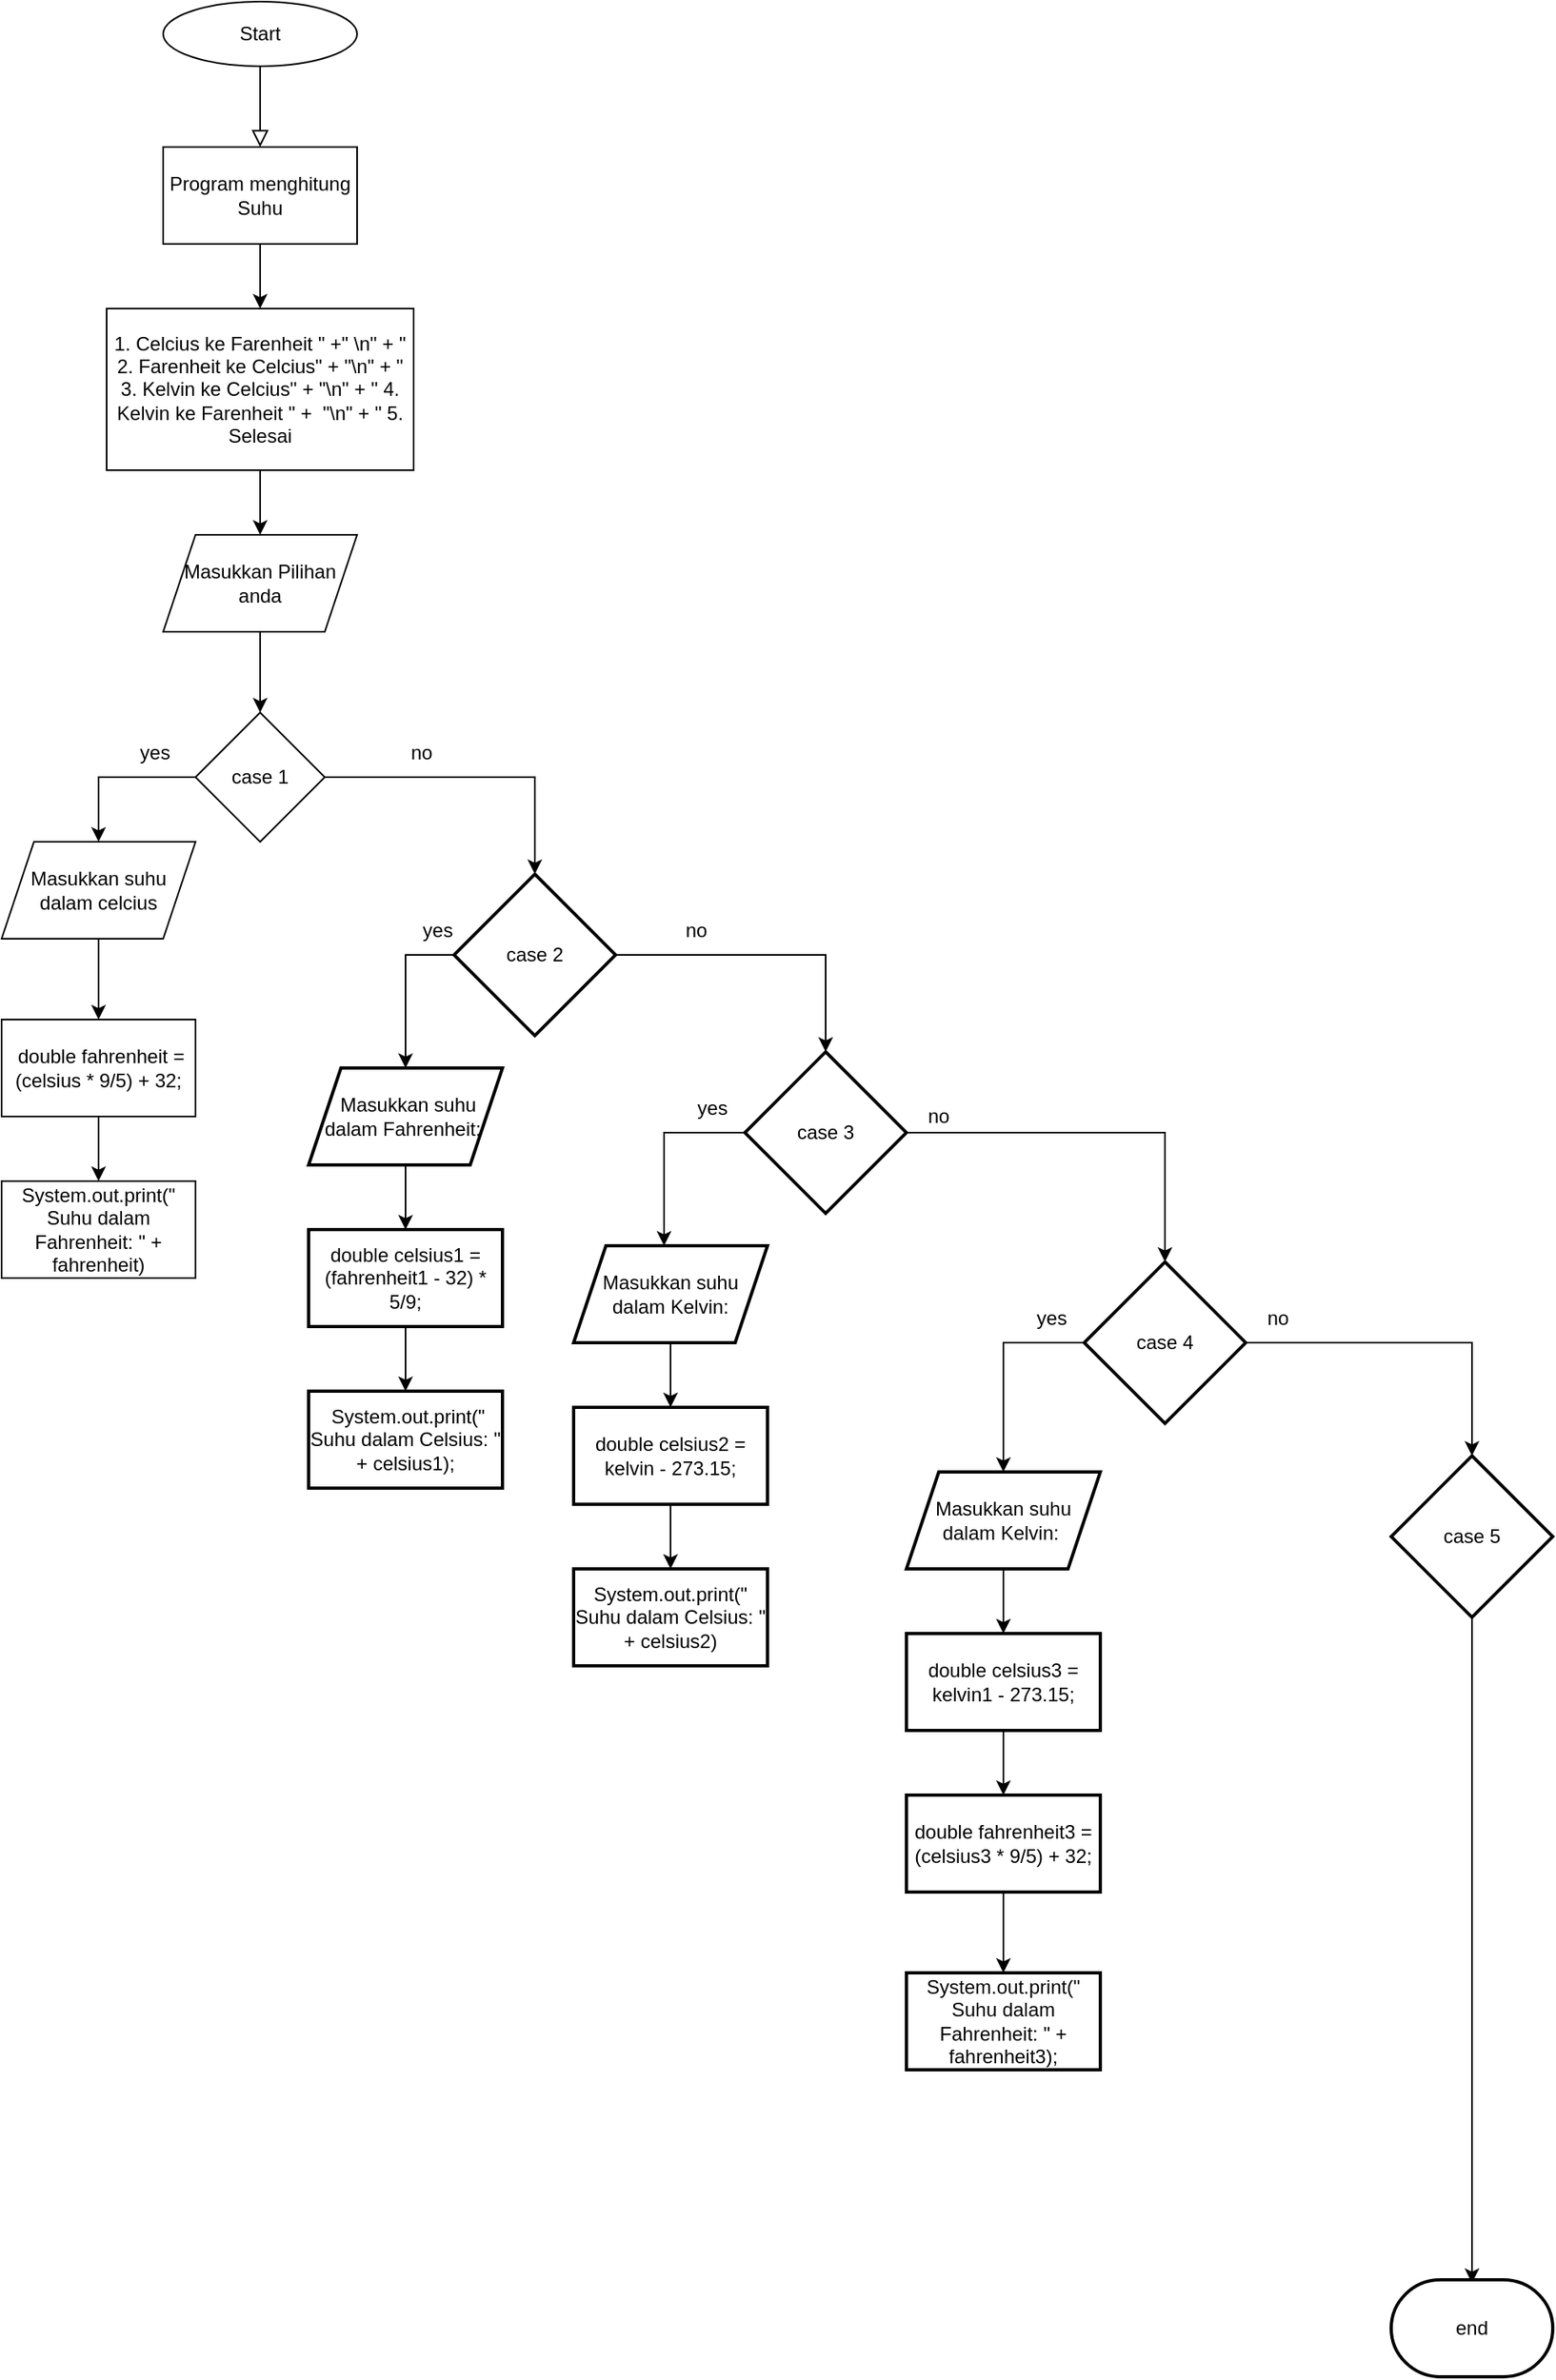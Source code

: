<mxfile version="20.8.13" type="github">
  <diagram id="C5RBs43oDa-KdzZeNtuy" name="Page-1">
    <mxGraphModel dx="1050" dy="573" grid="1" gridSize="10" guides="1" tooltips="1" connect="1" arrows="1" fold="1" page="1" pageScale="1" pageWidth="827" pageHeight="1169" math="0" shadow="0">
      <root>
        <mxCell id="WIyWlLk6GJQsqaUBKTNV-0" />
        <mxCell id="WIyWlLk6GJQsqaUBKTNV-1" parent="WIyWlLk6GJQsqaUBKTNV-0" />
        <mxCell id="WIyWlLk6GJQsqaUBKTNV-2" value="" style="rounded=0;html=1;jettySize=auto;orthogonalLoop=1;fontSize=11;endArrow=block;endFill=0;endSize=8;strokeWidth=1;shadow=0;labelBackgroundColor=none;edgeStyle=orthogonalEdgeStyle;" parent="WIyWlLk6GJQsqaUBKTNV-1" edge="1">
          <mxGeometry relative="1" as="geometry">
            <mxPoint x="220" y="120" as="sourcePoint" />
            <mxPoint x="220" y="170" as="targetPoint" />
          </mxGeometry>
        </mxCell>
        <mxCell id="c0Q5lg3F2ZLxCczuDSrK-0" value="Start" style="ellipse;whiteSpace=wrap;html=1;" vertex="1" parent="WIyWlLk6GJQsqaUBKTNV-1">
          <mxGeometry x="160" y="80" width="120" height="40" as="geometry" />
        </mxCell>
        <mxCell id="c0Q5lg3F2ZLxCczuDSrK-3" value="" style="edgeStyle=orthogonalEdgeStyle;rounded=0;orthogonalLoop=1;jettySize=auto;html=1;" edge="1" parent="WIyWlLk6GJQsqaUBKTNV-1" source="c0Q5lg3F2ZLxCczuDSrK-1" target="c0Q5lg3F2ZLxCczuDSrK-2">
          <mxGeometry relative="1" as="geometry" />
        </mxCell>
        <mxCell id="c0Q5lg3F2ZLxCczuDSrK-1" value="Program menghitung Suhu" style="rounded=0;whiteSpace=wrap;html=1;" vertex="1" parent="WIyWlLk6GJQsqaUBKTNV-1">
          <mxGeometry x="160" y="170" width="120" height="60" as="geometry" />
        </mxCell>
        <mxCell id="c0Q5lg3F2ZLxCczuDSrK-5" value="" style="edgeStyle=orthogonalEdgeStyle;rounded=0;orthogonalLoop=1;jettySize=auto;html=1;" edge="1" parent="WIyWlLk6GJQsqaUBKTNV-1" source="c0Q5lg3F2ZLxCczuDSrK-2" target="c0Q5lg3F2ZLxCczuDSrK-4">
          <mxGeometry relative="1" as="geometry" />
        </mxCell>
        <mxCell id="c0Q5lg3F2ZLxCczuDSrK-2" value="1. Celcius ke Farenheit &quot; +&quot; \n&quot; + &quot; 2. Farenheit ke Celcius&quot; + &quot;\n&quot; + &quot; 3. Kelvin ke Celcius&quot; + &quot;\n&quot; + &quot; 4. Kelvin ke Farenheit &quot; +&amp;nbsp; &quot;\n&quot; + &quot; 5. Selesai" style="rounded=0;whiteSpace=wrap;html=1;" vertex="1" parent="WIyWlLk6GJQsqaUBKTNV-1">
          <mxGeometry x="125" y="270" width="190" height="100" as="geometry" />
        </mxCell>
        <mxCell id="c0Q5lg3F2ZLxCczuDSrK-7" value="" style="edgeStyle=orthogonalEdgeStyle;rounded=0;orthogonalLoop=1;jettySize=auto;html=1;" edge="1" parent="WIyWlLk6GJQsqaUBKTNV-1" source="c0Q5lg3F2ZLxCczuDSrK-4" target="c0Q5lg3F2ZLxCczuDSrK-6">
          <mxGeometry relative="1" as="geometry" />
        </mxCell>
        <mxCell id="c0Q5lg3F2ZLxCczuDSrK-4" value="Masukkan Pilihan anda" style="shape=parallelogram;perimeter=parallelogramPerimeter;whiteSpace=wrap;html=1;fixedSize=1;rounded=0;" vertex="1" parent="WIyWlLk6GJQsqaUBKTNV-1">
          <mxGeometry x="160" y="410" width="120" height="60" as="geometry" />
        </mxCell>
        <mxCell id="c0Q5lg3F2ZLxCczuDSrK-10" style="edgeStyle=orthogonalEdgeStyle;rounded=0;orthogonalLoop=1;jettySize=auto;html=1;exitX=1;exitY=0.5;exitDx=0;exitDy=0;entryX=0.5;entryY=0;entryDx=0;entryDy=0;entryPerimeter=0;" edge="1" parent="WIyWlLk6GJQsqaUBKTNV-1" source="c0Q5lg3F2ZLxCczuDSrK-6" target="c0Q5lg3F2ZLxCczuDSrK-18">
          <mxGeometry relative="1" as="geometry">
            <mxPoint x="320" y="620" as="targetPoint" />
            <Array as="points">
              <mxPoint x="390" y="560" />
            </Array>
          </mxGeometry>
        </mxCell>
        <mxCell id="c0Q5lg3F2ZLxCczuDSrK-16" style="edgeStyle=orthogonalEdgeStyle;rounded=0;orthogonalLoop=1;jettySize=auto;html=1;exitX=0;exitY=0.5;exitDx=0;exitDy=0;entryX=0.5;entryY=0;entryDx=0;entryDy=0;" edge="1" parent="WIyWlLk6GJQsqaUBKTNV-1" source="c0Q5lg3F2ZLxCczuDSrK-6" target="c0Q5lg3F2ZLxCczuDSrK-15">
          <mxGeometry relative="1" as="geometry" />
        </mxCell>
        <mxCell id="c0Q5lg3F2ZLxCczuDSrK-6" value="case 1" style="rhombus;whiteSpace=wrap;html=1;rounded=0;" vertex="1" parent="WIyWlLk6GJQsqaUBKTNV-1">
          <mxGeometry x="180" y="520" width="80" height="80" as="geometry" />
        </mxCell>
        <mxCell id="c0Q5lg3F2ZLxCczuDSrK-14" value="" style="edgeStyle=orthogonalEdgeStyle;rounded=0;orthogonalLoop=1;jettySize=auto;html=1;" edge="1" parent="WIyWlLk6GJQsqaUBKTNV-1" source="c0Q5lg3F2ZLxCczuDSrK-11" target="c0Q5lg3F2ZLxCczuDSrK-13">
          <mxGeometry relative="1" as="geometry" />
        </mxCell>
        <mxCell id="c0Q5lg3F2ZLxCczuDSrK-11" value="&amp;nbsp;double fahrenheit = (celsius * 9/5) + 32;" style="whiteSpace=wrap;html=1;rounded=0;" vertex="1" parent="WIyWlLk6GJQsqaUBKTNV-1">
          <mxGeometry x="60" y="710" width="120" height="60" as="geometry" />
        </mxCell>
        <mxCell id="c0Q5lg3F2ZLxCczuDSrK-13" value="System.out.print(&quot; Suhu dalam Fahrenheit: &quot; + fahrenheit)" style="whiteSpace=wrap;html=1;rounded=0;" vertex="1" parent="WIyWlLk6GJQsqaUBKTNV-1">
          <mxGeometry x="60" y="810" width="120" height="60" as="geometry" />
        </mxCell>
        <mxCell id="c0Q5lg3F2ZLxCczuDSrK-17" style="edgeStyle=orthogonalEdgeStyle;rounded=0;orthogonalLoop=1;jettySize=auto;html=1;exitX=0.5;exitY=1;exitDx=0;exitDy=0;entryX=0.5;entryY=0;entryDx=0;entryDy=0;" edge="1" parent="WIyWlLk6GJQsqaUBKTNV-1" source="c0Q5lg3F2ZLxCczuDSrK-15" target="c0Q5lg3F2ZLxCczuDSrK-11">
          <mxGeometry relative="1" as="geometry" />
        </mxCell>
        <mxCell id="c0Q5lg3F2ZLxCczuDSrK-15" value="Masukkan suhu dalam celcius" style="shape=parallelogram;perimeter=parallelogramPerimeter;whiteSpace=wrap;html=1;fixedSize=1;rounded=0;" vertex="1" parent="WIyWlLk6GJQsqaUBKTNV-1">
          <mxGeometry x="60" y="600" width="120" height="60" as="geometry" />
        </mxCell>
        <mxCell id="c0Q5lg3F2ZLxCczuDSrK-20" value="" style="edgeStyle=orthogonalEdgeStyle;rounded=0;orthogonalLoop=1;jettySize=auto;html=1;" edge="1" parent="WIyWlLk6GJQsqaUBKTNV-1" source="c0Q5lg3F2ZLxCczuDSrK-18" target="c0Q5lg3F2ZLxCczuDSrK-19">
          <mxGeometry relative="1" as="geometry">
            <Array as="points">
              <mxPoint x="310" y="670" />
            </Array>
          </mxGeometry>
        </mxCell>
        <mxCell id="c0Q5lg3F2ZLxCczuDSrK-26" style="edgeStyle=orthogonalEdgeStyle;rounded=0;orthogonalLoop=1;jettySize=auto;html=1;exitX=1;exitY=0.5;exitDx=0;exitDy=0;exitPerimeter=0;" edge="1" parent="WIyWlLk6GJQsqaUBKTNV-1" source="c0Q5lg3F2ZLxCczuDSrK-18" target="c0Q5lg3F2ZLxCczuDSrK-25">
          <mxGeometry relative="1" as="geometry" />
        </mxCell>
        <mxCell id="c0Q5lg3F2ZLxCczuDSrK-18" value="case 2" style="strokeWidth=2;html=1;shape=mxgraph.flowchart.decision;whiteSpace=wrap;" vertex="1" parent="WIyWlLk6GJQsqaUBKTNV-1">
          <mxGeometry x="340" y="620" width="100" height="100" as="geometry" />
        </mxCell>
        <mxCell id="c0Q5lg3F2ZLxCczuDSrK-22" value="" style="edgeStyle=orthogonalEdgeStyle;rounded=0;orthogonalLoop=1;jettySize=auto;html=1;" edge="1" parent="WIyWlLk6GJQsqaUBKTNV-1" source="c0Q5lg3F2ZLxCczuDSrK-19" target="c0Q5lg3F2ZLxCczuDSrK-21">
          <mxGeometry relative="1" as="geometry" />
        </mxCell>
        <mxCell id="c0Q5lg3F2ZLxCczuDSrK-19" value="&amp;nbsp;Masukkan suhu dalam Fahrenheit:&amp;nbsp;" style="shape=parallelogram;perimeter=parallelogramPerimeter;whiteSpace=wrap;html=1;fixedSize=1;strokeWidth=2;" vertex="1" parent="WIyWlLk6GJQsqaUBKTNV-1">
          <mxGeometry x="250" y="740" width="120" height="60" as="geometry" />
        </mxCell>
        <mxCell id="c0Q5lg3F2ZLxCczuDSrK-24" value="" style="edgeStyle=orthogonalEdgeStyle;rounded=0;orthogonalLoop=1;jettySize=auto;html=1;" edge="1" parent="WIyWlLk6GJQsqaUBKTNV-1" source="c0Q5lg3F2ZLxCczuDSrK-21" target="c0Q5lg3F2ZLxCczuDSrK-23">
          <mxGeometry relative="1" as="geometry" />
        </mxCell>
        <mxCell id="c0Q5lg3F2ZLxCczuDSrK-21" value="double celsius1 = (fahrenheit1 - 32) * 5/9;" style="whiteSpace=wrap;html=1;strokeWidth=2;" vertex="1" parent="WIyWlLk6GJQsqaUBKTNV-1">
          <mxGeometry x="250" y="840" width="120" height="60" as="geometry" />
        </mxCell>
        <mxCell id="c0Q5lg3F2ZLxCczuDSrK-23" value="&amp;nbsp;System.out.print(&quot; Suhu dalam Celsius: &quot; + celsius1);" style="whiteSpace=wrap;html=1;strokeWidth=2;" vertex="1" parent="WIyWlLk6GJQsqaUBKTNV-1">
          <mxGeometry x="250" y="940" width="120" height="60" as="geometry" />
        </mxCell>
        <mxCell id="c0Q5lg3F2ZLxCczuDSrK-28" value="" style="edgeStyle=orthogonalEdgeStyle;rounded=0;orthogonalLoop=1;jettySize=auto;html=1;" edge="1" parent="WIyWlLk6GJQsqaUBKTNV-1" source="c0Q5lg3F2ZLxCczuDSrK-25" target="c0Q5lg3F2ZLxCczuDSrK-27">
          <mxGeometry relative="1" as="geometry">
            <Array as="points">
              <mxPoint x="470" y="780" />
            </Array>
          </mxGeometry>
        </mxCell>
        <mxCell id="c0Q5lg3F2ZLxCczuDSrK-34" value="" style="edgeStyle=orthogonalEdgeStyle;rounded=0;orthogonalLoop=1;jettySize=auto;html=1;" edge="1" parent="WIyWlLk6GJQsqaUBKTNV-1" source="c0Q5lg3F2ZLxCczuDSrK-25" target="c0Q5lg3F2ZLxCczuDSrK-33">
          <mxGeometry relative="1" as="geometry">
            <Array as="points">
              <mxPoint x="780" y="780" />
            </Array>
          </mxGeometry>
        </mxCell>
        <mxCell id="c0Q5lg3F2ZLxCczuDSrK-25" value="case 3" style="strokeWidth=2;html=1;shape=mxgraph.flowchart.decision;whiteSpace=wrap;" vertex="1" parent="WIyWlLk6GJQsqaUBKTNV-1">
          <mxGeometry x="520" y="730" width="100" height="100" as="geometry" />
        </mxCell>
        <mxCell id="c0Q5lg3F2ZLxCczuDSrK-30" value="" style="edgeStyle=orthogonalEdgeStyle;rounded=0;orthogonalLoop=1;jettySize=auto;html=1;" edge="1" parent="WIyWlLk6GJQsqaUBKTNV-1" source="c0Q5lg3F2ZLxCczuDSrK-27" target="c0Q5lg3F2ZLxCczuDSrK-29">
          <mxGeometry relative="1" as="geometry" />
        </mxCell>
        <mxCell id="c0Q5lg3F2ZLxCczuDSrK-27" value="Masukkan suhu dalam Kelvin:" style="shape=parallelogram;perimeter=parallelogramPerimeter;whiteSpace=wrap;html=1;fixedSize=1;strokeWidth=2;" vertex="1" parent="WIyWlLk6GJQsqaUBKTNV-1">
          <mxGeometry x="414" y="850" width="120" height="60" as="geometry" />
        </mxCell>
        <mxCell id="c0Q5lg3F2ZLxCczuDSrK-32" value="" style="edgeStyle=orthogonalEdgeStyle;rounded=0;orthogonalLoop=1;jettySize=auto;html=1;" edge="1" parent="WIyWlLk6GJQsqaUBKTNV-1" source="c0Q5lg3F2ZLxCczuDSrK-29" target="c0Q5lg3F2ZLxCczuDSrK-31">
          <mxGeometry relative="1" as="geometry" />
        </mxCell>
        <mxCell id="c0Q5lg3F2ZLxCczuDSrK-29" value="double celsius2 = kelvin - 273.15;" style="whiteSpace=wrap;html=1;strokeWidth=2;" vertex="1" parent="WIyWlLk6GJQsqaUBKTNV-1">
          <mxGeometry x="414" y="950" width="120" height="60" as="geometry" />
        </mxCell>
        <mxCell id="c0Q5lg3F2ZLxCczuDSrK-31" value="System.out.print(&quot; Suhu dalam Celsius: &quot; + celsius2)" style="whiteSpace=wrap;html=1;strokeWidth=2;" vertex="1" parent="WIyWlLk6GJQsqaUBKTNV-1">
          <mxGeometry x="414" y="1050" width="120" height="60" as="geometry" />
        </mxCell>
        <mxCell id="c0Q5lg3F2ZLxCczuDSrK-36" style="edgeStyle=orthogonalEdgeStyle;rounded=0;orthogonalLoop=1;jettySize=auto;html=1;exitX=0;exitY=0.5;exitDx=0;exitDy=0;exitPerimeter=0;entryX=0.5;entryY=0;entryDx=0;entryDy=0;" edge="1" parent="WIyWlLk6GJQsqaUBKTNV-1" source="c0Q5lg3F2ZLxCczuDSrK-33" target="c0Q5lg3F2ZLxCczuDSrK-35">
          <mxGeometry relative="1" as="geometry" />
        </mxCell>
        <mxCell id="c0Q5lg3F2ZLxCczuDSrK-44" value="" style="edgeStyle=orthogonalEdgeStyle;rounded=0;orthogonalLoop=1;jettySize=auto;html=1;" edge="1" parent="WIyWlLk6GJQsqaUBKTNV-1" source="c0Q5lg3F2ZLxCczuDSrK-33" target="c0Q5lg3F2ZLxCczuDSrK-43">
          <mxGeometry relative="1" as="geometry" />
        </mxCell>
        <mxCell id="c0Q5lg3F2ZLxCczuDSrK-33" value="case 4" style="strokeWidth=2;html=1;shape=mxgraph.flowchart.decision;whiteSpace=wrap;" vertex="1" parent="WIyWlLk6GJQsqaUBKTNV-1">
          <mxGeometry x="730" y="860" width="100" height="100" as="geometry" />
        </mxCell>
        <mxCell id="c0Q5lg3F2ZLxCczuDSrK-38" value="" style="edgeStyle=orthogonalEdgeStyle;rounded=0;orthogonalLoop=1;jettySize=auto;html=1;" edge="1" parent="WIyWlLk6GJQsqaUBKTNV-1" source="c0Q5lg3F2ZLxCczuDSrK-35" target="c0Q5lg3F2ZLxCczuDSrK-37">
          <mxGeometry relative="1" as="geometry" />
        </mxCell>
        <mxCell id="c0Q5lg3F2ZLxCczuDSrK-35" value="Masukkan suhu dalam Kelvin:&amp;nbsp;" style="shape=parallelogram;perimeter=parallelogramPerimeter;whiteSpace=wrap;html=1;fixedSize=1;strokeWidth=2;" vertex="1" parent="WIyWlLk6GJQsqaUBKTNV-1">
          <mxGeometry x="620" y="990" width="120" height="60" as="geometry" />
        </mxCell>
        <mxCell id="c0Q5lg3F2ZLxCczuDSrK-40" value="" style="edgeStyle=orthogonalEdgeStyle;rounded=0;orthogonalLoop=1;jettySize=auto;html=1;" edge="1" parent="WIyWlLk6GJQsqaUBKTNV-1" source="c0Q5lg3F2ZLxCczuDSrK-37" target="c0Q5lg3F2ZLxCczuDSrK-39">
          <mxGeometry relative="1" as="geometry" />
        </mxCell>
        <mxCell id="c0Q5lg3F2ZLxCczuDSrK-37" value="double celsius3 = kelvin1 - 273.15;" style="whiteSpace=wrap;html=1;strokeWidth=2;" vertex="1" parent="WIyWlLk6GJQsqaUBKTNV-1">
          <mxGeometry x="620" y="1090" width="120" height="60" as="geometry" />
        </mxCell>
        <mxCell id="c0Q5lg3F2ZLxCczuDSrK-42" value="" style="edgeStyle=orthogonalEdgeStyle;rounded=0;orthogonalLoop=1;jettySize=auto;html=1;" edge="1" parent="WIyWlLk6GJQsqaUBKTNV-1" source="c0Q5lg3F2ZLxCczuDSrK-39" target="c0Q5lg3F2ZLxCczuDSrK-41">
          <mxGeometry relative="1" as="geometry" />
        </mxCell>
        <mxCell id="c0Q5lg3F2ZLxCczuDSrK-39" value="double fahrenheit3 = (celsius3 * 9/5) + 32;" style="whiteSpace=wrap;html=1;strokeWidth=2;" vertex="1" parent="WIyWlLk6GJQsqaUBKTNV-1">
          <mxGeometry x="620" y="1190" width="120" height="60" as="geometry" />
        </mxCell>
        <mxCell id="c0Q5lg3F2ZLxCczuDSrK-41" value="System.out.print(&quot; Suhu dalam Fahrenheit: &quot; + fahrenheit3);" style="whiteSpace=wrap;html=1;strokeWidth=2;" vertex="1" parent="WIyWlLk6GJQsqaUBKTNV-1">
          <mxGeometry x="620" y="1300" width="120" height="60" as="geometry" />
        </mxCell>
        <mxCell id="c0Q5lg3F2ZLxCczuDSrK-46" style="edgeStyle=orthogonalEdgeStyle;rounded=0;orthogonalLoop=1;jettySize=auto;html=1;exitX=0.5;exitY=1;exitDx=0;exitDy=0;exitPerimeter=0;" edge="1" parent="WIyWlLk6GJQsqaUBKTNV-1" source="c0Q5lg3F2ZLxCczuDSrK-43">
          <mxGeometry relative="1" as="geometry">
            <mxPoint x="970" y="1492" as="targetPoint" />
          </mxGeometry>
        </mxCell>
        <mxCell id="c0Q5lg3F2ZLxCczuDSrK-43" value="case 5" style="strokeWidth=2;html=1;shape=mxgraph.flowchart.decision;whiteSpace=wrap;" vertex="1" parent="WIyWlLk6GJQsqaUBKTNV-1">
          <mxGeometry x="920" y="980" width="100" height="100" as="geometry" />
        </mxCell>
        <mxCell id="c0Q5lg3F2ZLxCczuDSrK-47" value="end" style="strokeWidth=2;html=1;shape=mxgraph.flowchart.terminator;whiteSpace=wrap;" vertex="1" parent="WIyWlLk6GJQsqaUBKTNV-1">
          <mxGeometry x="920" y="1490" width="100" height="60" as="geometry" />
        </mxCell>
        <mxCell id="c0Q5lg3F2ZLxCczuDSrK-49" value="no" style="text;html=1;strokeColor=none;fillColor=none;align=center;verticalAlign=middle;whiteSpace=wrap;rounded=0;" vertex="1" parent="WIyWlLk6GJQsqaUBKTNV-1">
          <mxGeometry x="290" y="530" width="60" height="30" as="geometry" />
        </mxCell>
        <mxCell id="c0Q5lg3F2ZLxCczuDSrK-50" value="yes" style="text;html=1;strokeColor=none;fillColor=none;align=center;verticalAlign=middle;whiteSpace=wrap;rounded=0;" vertex="1" parent="WIyWlLk6GJQsqaUBKTNV-1">
          <mxGeometry x="125" y="530" width="60" height="30" as="geometry" />
        </mxCell>
        <mxCell id="c0Q5lg3F2ZLxCczuDSrK-54" value="no" style="text;html=1;strokeColor=none;fillColor=none;align=center;verticalAlign=middle;whiteSpace=wrap;rounded=0;" vertex="1" parent="WIyWlLk6GJQsqaUBKTNV-1">
          <mxGeometry x="820" y="880" width="60" height="30" as="geometry" />
        </mxCell>
        <mxCell id="c0Q5lg3F2ZLxCczuDSrK-55" value="yes" style="text;html=1;strokeColor=none;fillColor=none;align=center;verticalAlign=middle;whiteSpace=wrap;rounded=0;" vertex="1" parent="WIyWlLk6GJQsqaUBKTNV-1">
          <mxGeometry x="680" y="880" width="60" height="30" as="geometry" />
        </mxCell>
        <mxCell id="c0Q5lg3F2ZLxCczuDSrK-56" value="no" style="text;html=1;strokeColor=none;fillColor=none;align=center;verticalAlign=middle;whiteSpace=wrap;rounded=0;" vertex="1" parent="WIyWlLk6GJQsqaUBKTNV-1">
          <mxGeometry x="610" y="755" width="60" height="30" as="geometry" />
        </mxCell>
        <mxCell id="c0Q5lg3F2ZLxCczuDSrK-57" value="yes" style="text;html=1;strokeColor=none;fillColor=none;align=center;verticalAlign=middle;whiteSpace=wrap;rounded=0;" vertex="1" parent="WIyWlLk6GJQsqaUBKTNV-1">
          <mxGeometry x="470" y="750" width="60" height="30" as="geometry" />
        </mxCell>
        <mxCell id="c0Q5lg3F2ZLxCczuDSrK-58" value="no" style="text;html=1;strokeColor=none;fillColor=none;align=center;verticalAlign=middle;whiteSpace=wrap;rounded=0;" vertex="1" parent="WIyWlLk6GJQsqaUBKTNV-1">
          <mxGeometry x="460" y="640" width="60" height="30" as="geometry" />
        </mxCell>
        <mxCell id="c0Q5lg3F2ZLxCczuDSrK-59" value="yes" style="text;html=1;strokeColor=none;fillColor=none;align=center;verticalAlign=middle;whiteSpace=wrap;rounded=0;" vertex="1" parent="WIyWlLk6GJQsqaUBKTNV-1">
          <mxGeometry x="300" y="640" width="60" height="30" as="geometry" />
        </mxCell>
      </root>
    </mxGraphModel>
  </diagram>
</mxfile>
